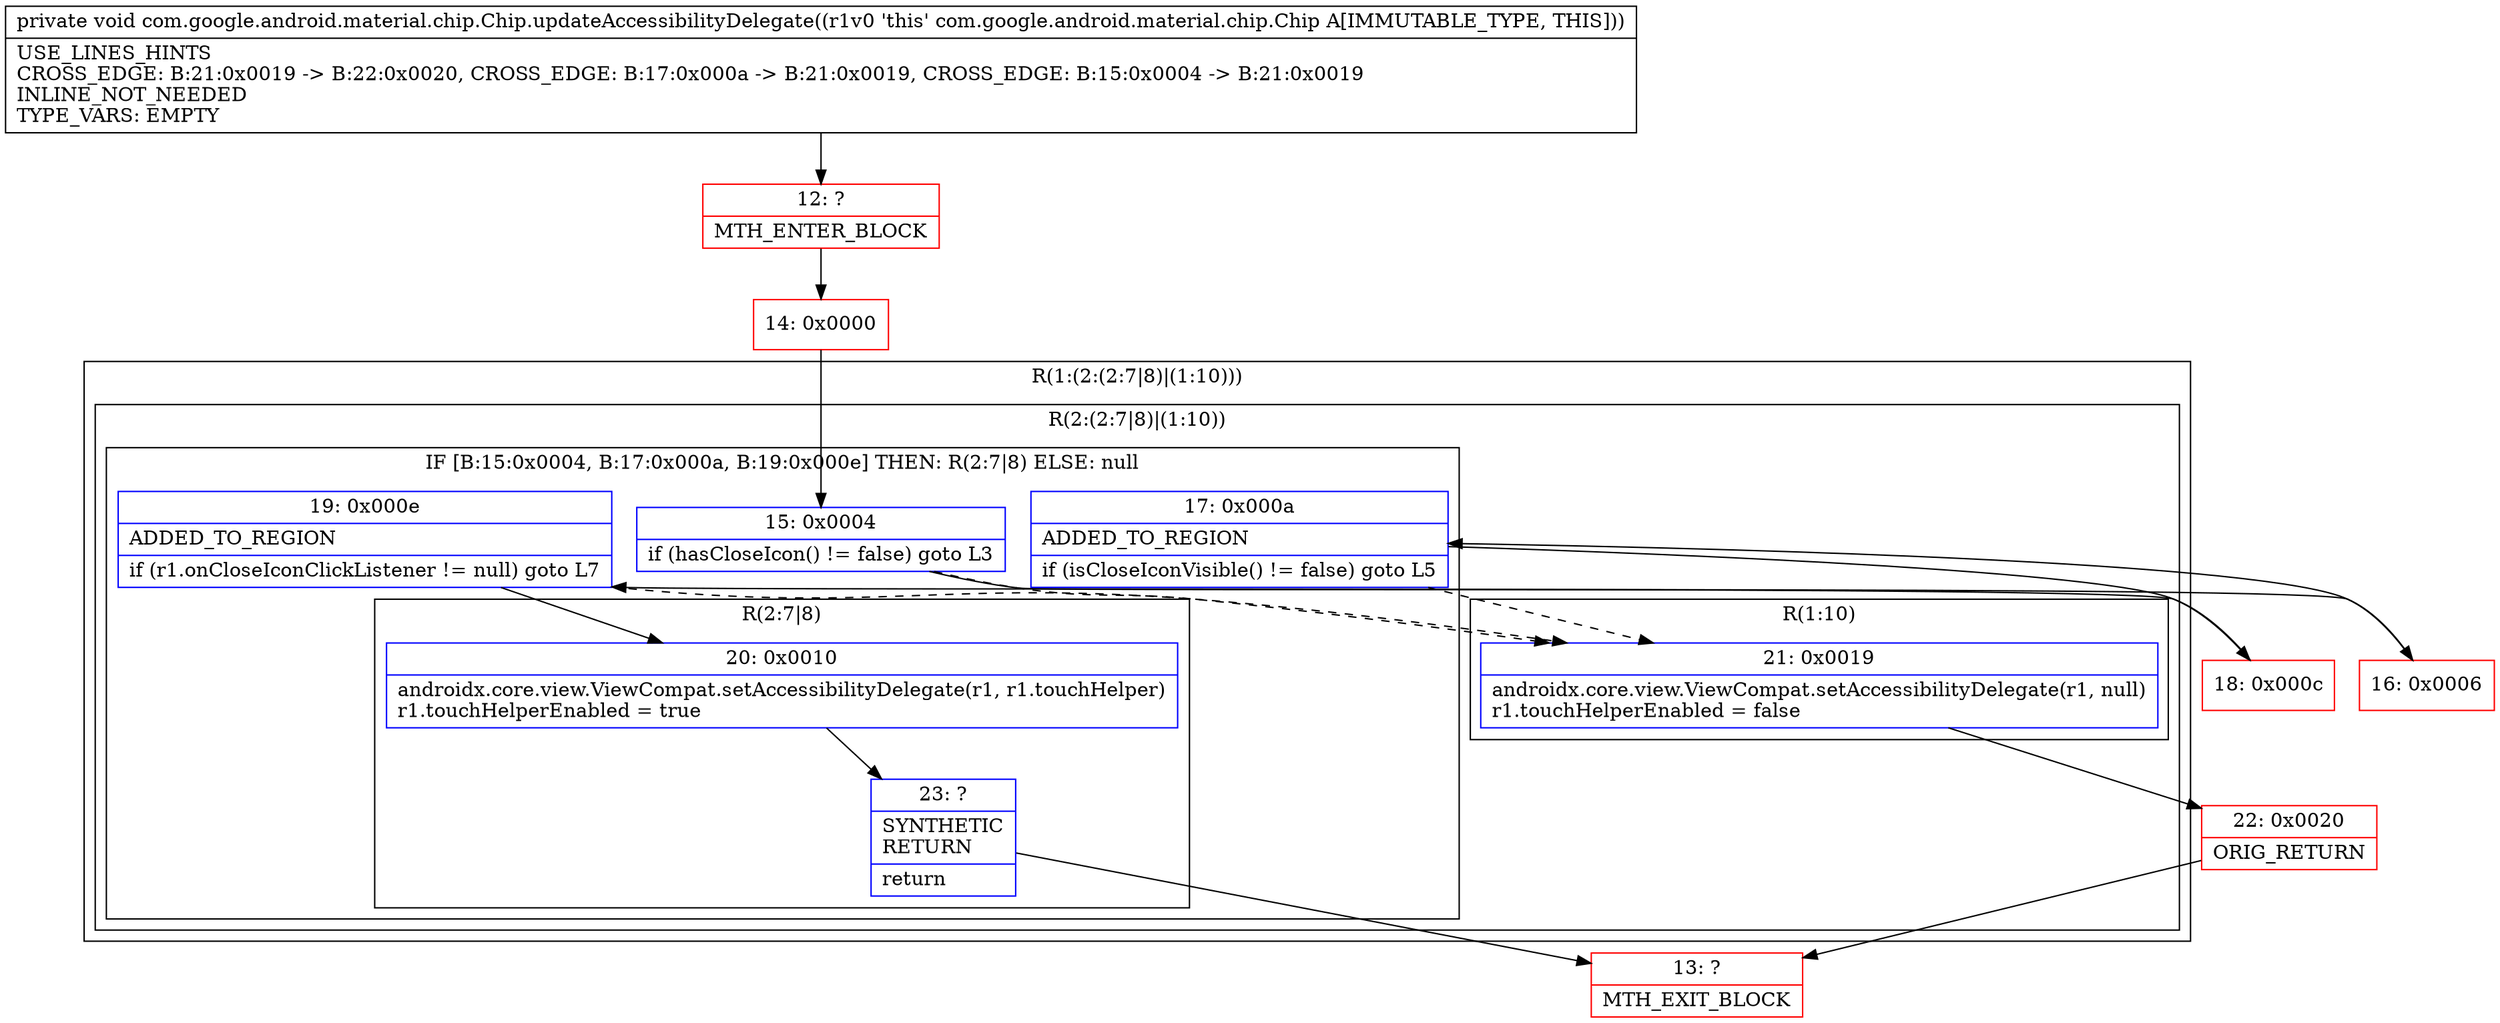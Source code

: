 digraph "CFG forcom.google.android.material.chip.Chip.updateAccessibilityDelegate()V" {
subgraph cluster_Region_1323138781 {
label = "R(1:(2:(2:7|8)|(1:10)))";
node [shape=record,color=blue];
subgraph cluster_Region_136329594 {
label = "R(2:(2:7|8)|(1:10))";
node [shape=record,color=blue];
subgraph cluster_IfRegion_1937893047 {
label = "IF [B:15:0x0004, B:17:0x000a, B:19:0x000e] THEN: R(2:7|8) ELSE: null";
node [shape=record,color=blue];
Node_15 [shape=record,label="{15\:\ 0x0004|if (hasCloseIcon() != false) goto L3\l}"];
Node_17 [shape=record,label="{17\:\ 0x000a|ADDED_TO_REGION\l|if (isCloseIconVisible() != false) goto L5\l}"];
Node_19 [shape=record,label="{19\:\ 0x000e|ADDED_TO_REGION\l|if (r1.onCloseIconClickListener != null) goto L7\l}"];
subgraph cluster_Region_903402929 {
label = "R(2:7|8)";
node [shape=record,color=blue];
Node_20 [shape=record,label="{20\:\ 0x0010|androidx.core.view.ViewCompat.setAccessibilityDelegate(r1, r1.touchHelper)\lr1.touchHelperEnabled = true\l}"];
Node_23 [shape=record,label="{23\:\ ?|SYNTHETIC\lRETURN\l|return\l}"];
}
}
subgraph cluster_Region_274099777 {
label = "R(1:10)";
node [shape=record,color=blue];
Node_21 [shape=record,label="{21\:\ 0x0019|androidx.core.view.ViewCompat.setAccessibilityDelegate(r1, null)\lr1.touchHelperEnabled = false\l}"];
}
}
}
Node_12 [shape=record,color=red,label="{12\:\ ?|MTH_ENTER_BLOCK\l}"];
Node_14 [shape=record,color=red,label="{14\:\ 0x0000}"];
Node_16 [shape=record,color=red,label="{16\:\ 0x0006}"];
Node_18 [shape=record,color=red,label="{18\:\ 0x000c}"];
Node_13 [shape=record,color=red,label="{13\:\ ?|MTH_EXIT_BLOCK\l}"];
Node_22 [shape=record,color=red,label="{22\:\ 0x0020|ORIG_RETURN\l}"];
MethodNode[shape=record,label="{private void com.google.android.material.chip.Chip.updateAccessibilityDelegate((r1v0 'this' com.google.android.material.chip.Chip A[IMMUTABLE_TYPE, THIS]))  | USE_LINES_HINTS\lCROSS_EDGE: B:21:0x0019 \-\> B:22:0x0020, CROSS_EDGE: B:17:0x000a \-\> B:21:0x0019, CROSS_EDGE: B:15:0x0004 \-\> B:21:0x0019\lINLINE_NOT_NEEDED\lTYPE_VARS: EMPTY\l}"];
MethodNode -> Node_12;Node_15 -> Node_16;
Node_15 -> Node_21[style=dashed];
Node_17 -> Node_18;
Node_17 -> Node_21[style=dashed];
Node_19 -> Node_20;
Node_19 -> Node_21[style=dashed];
Node_20 -> Node_23;
Node_23 -> Node_13;
Node_21 -> Node_22;
Node_12 -> Node_14;
Node_14 -> Node_15;
Node_16 -> Node_17;
Node_18 -> Node_19;
Node_22 -> Node_13;
}

